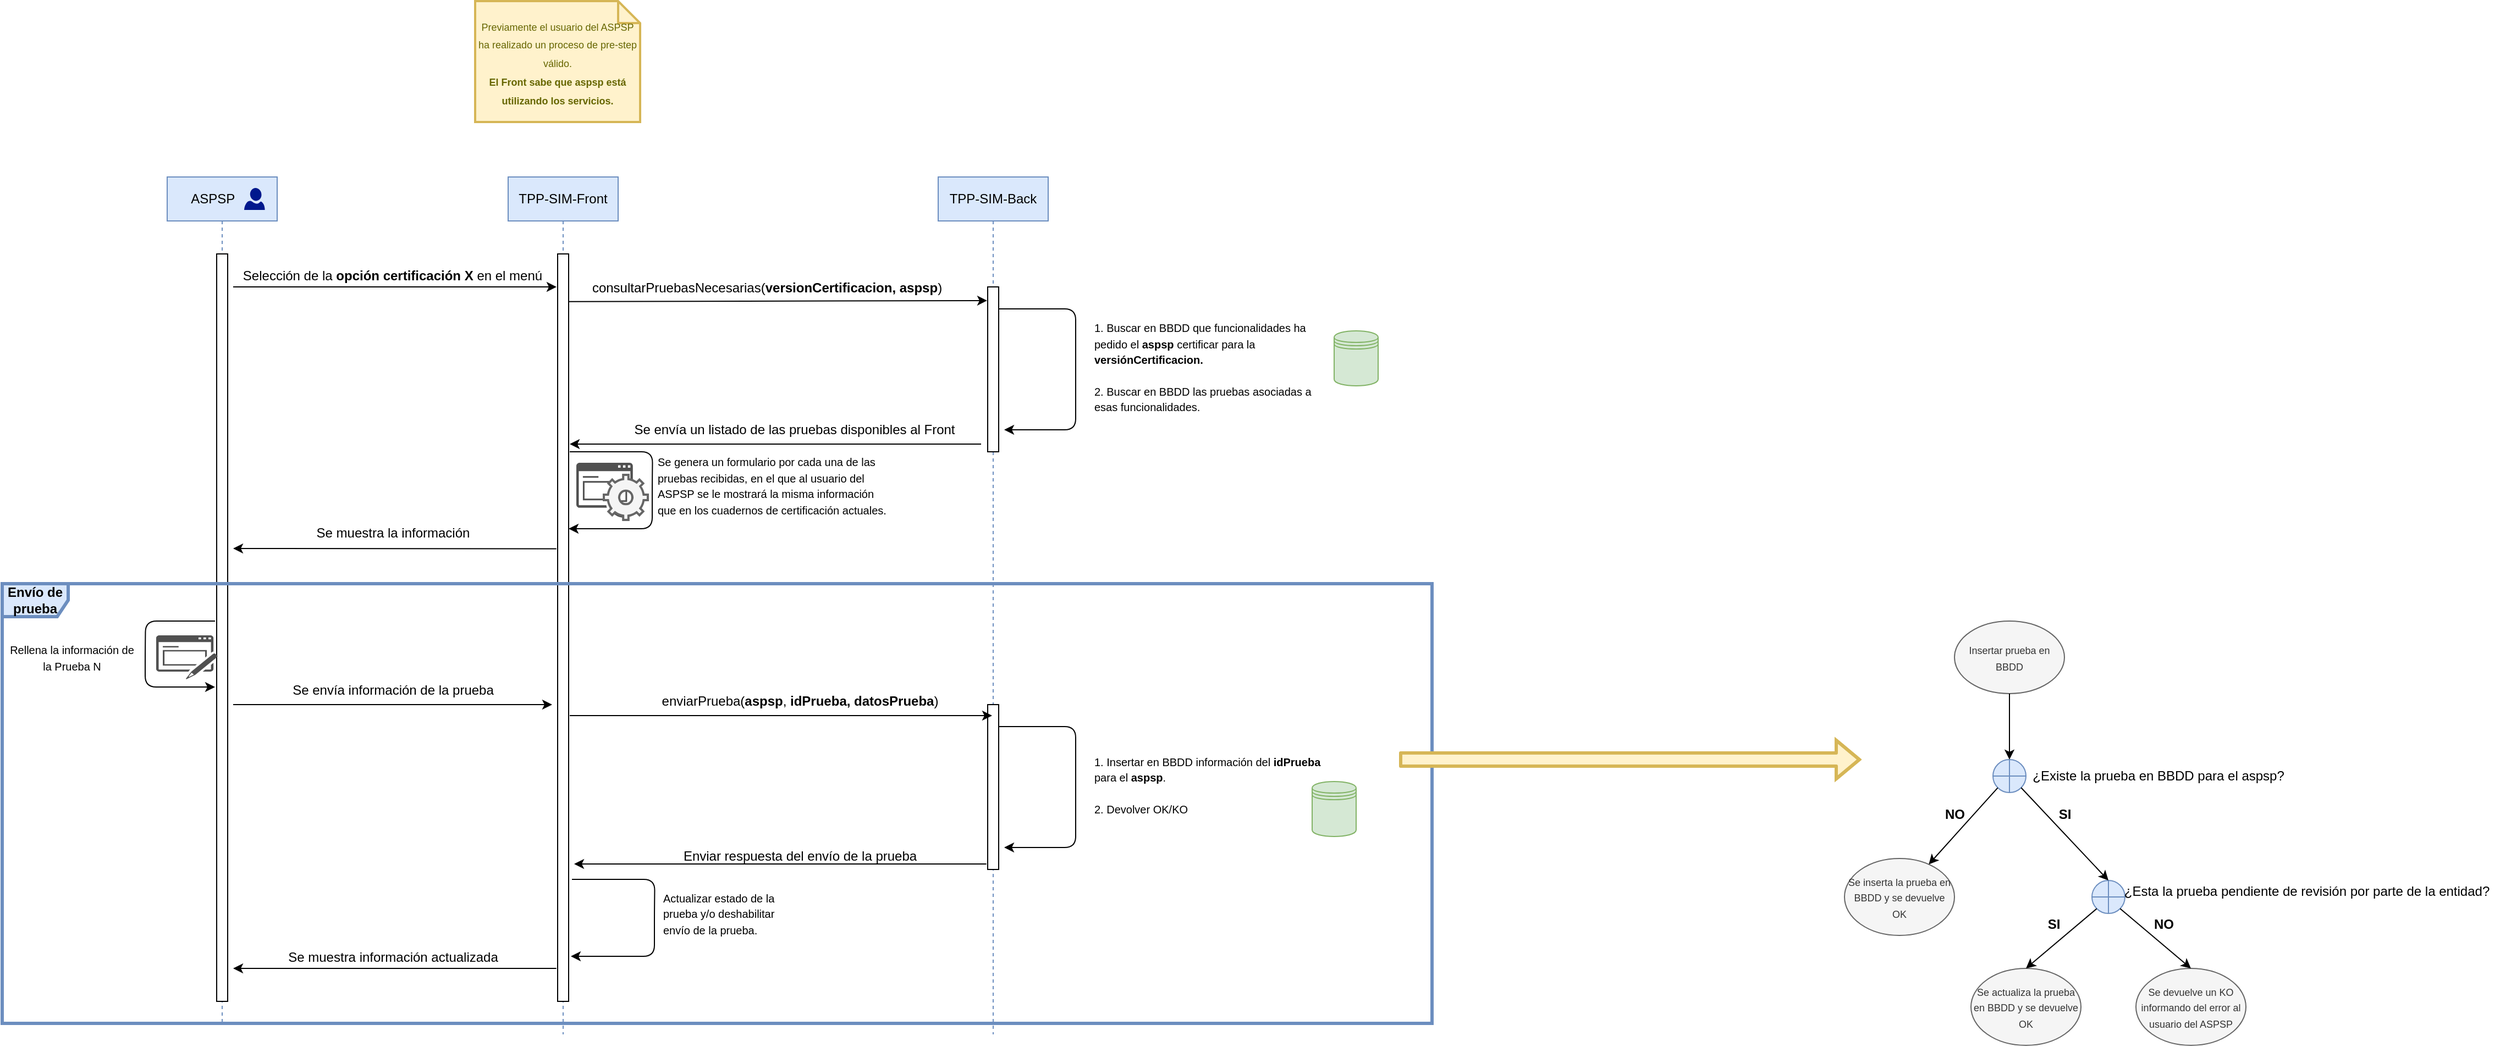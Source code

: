 <mxfile version="14.1.8" type="device"><diagram id="jp7xzjy2G0btKQu5mSXu" name="TPP-SIM"><mxGraphModel dx="2489" dy="822" grid="1" gridSize="10" guides="1" tooltips="1" connect="1" arrows="1" fold="1" page="1" pageScale="1" pageWidth="827" pageHeight="1169" math="0" shadow="0"><root><mxCell id="0"/><mxCell id="1" parent="0"/><mxCell id="aeERrOAVJ_vgDCSdA3Q0-3" value="TPP-SIM-Front" style="shape=umlLifeline;perimeter=lifelinePerimeter;whiteSpace=wrap;html=1;container=1;collapsible=0;recursiveResize=0;outlineConnect=0;fillColor=#dae8fc;strokeColor=#6c8ebf;" vertex="1" parent="1"><mxGeometry x="210" y="240" width="100" height="780" as="geometry"/></mxCell><mxCell id="aeERrOAVJ_vgDCSdA3Q0-1" value="" style="html=1;points=[];perimeter=orthogonalPerimeter;" vertex="1" parent="aeERrOAVJ_vgDCSdA3Q0-3"><mxGeometry x="45" y="70" width="10" height="680" as="geometry"/></mxCell><mxCell id="aeERrOAVJ_vgDCSdA3Q0-32" value="" style="endArrow=classic;html=1;" edge="1" parent="aeERrOAVJ_vgDCSdA3Q0-3" target="aeERrOAVJ_vgDCSdA3Q0-1"><mxGeometry width="50" height="50" relative="1" as="geometry"><mxPoint x="56" y="250" as="sourcePoint"/><mxPoint x="56" y="312" as="targetPoint"/><Array as="points"><mxPoint x="96.33" y="250"/><mxPoint x="131.33" y="250"/><mxPoint x="131" y="280"/><mxPoint x="131" y="320"/><mxPoint x="96" y="320"/></Array></mxGeometry></mxCell><mxCell id="aeERrOAVJ_vgDCSdA3Q0-4" value="TPP-SIM-Back" style="shape=umlLifeline;perimeter=lifelinePerimeter;whiteSpace=wrap;html=1;container=1;collapsible=0;recursiveResize=0;outlineConnect=0;fillColor=#dae8fc;strokeColor=#6c8ebf;" vertex="1" parent="1"><mxGeometry x="601" y="240" width="100" height="780" as="geometry"/></mxCell><mxCell id="aeERrOAVJ_vgDCSdA3Q0-5" value="" style="html=1;points=[];perimeter=orthogonalPerimeter;" vertex="1" parent="aeERrOAVJ_vgDCSdA3Q0-4"><mxGeometry x="45" y="100" width="10" height="150" as="geometry"/></mxCell><mxCell id="aeERrOAVJ_vgDCSdA3Q0-47" value="" style="html=1;points=[];perimeter=orthogonalPerimeter;" vertex="1" parent="aeERrOAVJ_vgDCSdA3Q0-4"><mxGeometry x="45" y="480" width="10" height="150" as="geometry"/></mxCell><mxCell id="aeERrOAVJ_vgDCSdA3Q0-16" value="ASPSP&amp;nbsp; &amp;nbsp; &amp;nbsp;" style="shape=umlLifeline;perimeter=lifelinePerimeter;whiteSpace=wrap;html=1;container=1;collapsible=0;recursiveResize=0;outlineConnect=0;fillColor=#dae8fc;strokeColor=#6c8ebf;" vertex="1" parent="1"><mxGeometry x="-100" y="240" width="100" height="770" as="geometry"/></mxCell><mxCell id="aeERrOAVJ_vgDCSdA3Q0-17" value="" style="html=1;points=[];perimeter=orthogonalPerimeter;" vertex="1" parent="aeERrOAVJ_vgDCSdA3Q0-16"><mxGeometry x="45" y="70" width="10" height="680" as="geometry"/></mxCell><mxCell id="aeERrOAVJ_vgDCSdA3Q0-18" value="" style="aspect=fixed;pointerEvents=1;shadow=0;dashed=0;html=1;strokeColor=none;labelPosition=center;verticalLabelPosition=bottom;verticalAlign=top;align=center;fillColor=#00188D;shape=mxgraph.azure.user" vertex="1" parent="aeERrOAVJ_vgDCSdA3Q0-16"><mxGeometry x="70" y="10" width="18.8" height="20" as="geometry"/></mxCell><mxCell id="aeERrOAVJ_vgDCSdA3Q0-19" value="" style="endArrow=classic;html=1;" edge="1" parent="1"><mxGeometry width="50" height="50" relative="1" as="geometry"><mxPoint x="-40" y="340" as="sourcePoint"/><mxPoint x="254" y="340" as="targetPoint"/></mxGeometry></mxCell><mxCell id="aeERrOAVJ_vgDCSdA3Q0-22" value="&lt;font style=&quot;font-size: 9px&quot;&gt;Previamente el usuario del ASPSP ha realizado un proceso de pre-step válido. &lt;br&gt;&lt;b&gt;El Front sabe que aspsp está utilizando los servicios.&lt;/b&gt;&lt;/font&gt;" style="shape=note;strokeWidth=2;fontSize=14;size=20;whiteSpace=wrap;html=1;fillColor=#fff2cc;strokeColor=#d6b656;fontColor=#666600;" vertex="1" parent="1"><mxGeometry x="180" y="80" width="150" height="110" as="geometry"/></mxCell><mxCell id="aeERrOAVJ_vgDCSdA3Q0-23" value="Selección de la &lt;b&gt;opción certificación X&lt;/b&gt; en el menú" style="text;html=1;strokeColor=none;fillColor=none;align=center;verticalAlign=middle;whiteSpace=wrap;rounded=0;" vertex="1" parent="1"><mxGeometry x="-35" y="320" width="280" height="20" as="geometry"/></mxCell><mxCell id="aeERrOAVJ_vgDCSdA3Q0-24" value="" style="endArrow=classic;html=1;exitX=1.05;exitY=0.096;exitDx=0;exitDy=0;exitPerimeter=0;entryX=-0.05;entryY=0.083;entryDx=0;entryDy=0;entryPerimeter=0;" edge="1" parent="1" target="aeERrOAVJ_vgDCSdA3Q0-5"><mxGeometry width="50" height="50" relative="1" as="geometry"><mxPoint x="265.5" y="353.4" as="sourcePoint"/><mxPoint x="699.5" y="353.4" as="targetPoint"/></mxGeometry></mxCell><mxCell id="aeERrOAVJ_vgDCSdA3Q0-25" value="consultarPruebasNecesarias(&lt;b&gt;versionCertificacion, aspsp&lt;/b&gt;)" style="text;html=1;align=center;verticalAlign=middle;resizable=0;points=[];autosize=1;" vertex="1" parent="1"><mxGeometry x="280" y="331" width="330" height="20" as="geometry"/></mxCell><mxCell id="aeERrOAVJ_vgDCSdA3Q0-27" value="" style="endArrow=classic;html=1;" edge="1" parent="1"><mxGeometry width="50" height="50" relative="1" as="geometry"><mxPoint x="655.667" y="360" as="sourcePoint"/><mxPoint x="661" y="470" as="targetPoint"/><Array as="points"><mxPoint x="726" y="360"/><mxPoint x="726" y="440"/><mxPoint x="726" y="470"/></Array></mxGeometry></mxCell><mxCell id="aeERrOAVJ_vgDCSdA3Q0-28" value="&lt;font style=&quot;font-size: 10px&quot;&gt;1. Buscar en BBDD que funcionalidades ha pedido el &lt;b&gt;aspsp &lt;/b&gt;certificar para la &lt;b&gt;versiónCertificacion.&lt;br&gt;&lt;/b&gt;&lt;br&gt;2. Buscar en BBDD las pruebas asociadas a esas funcionalidades.&lt;br&gt;&lt;br&gt;&lt;/font&gt;" style="text;html=1;strokeColor=none;fillColor=none;align=left;verticalAlign=middle;whiteSpace=wrap;rounded=0;" vertex="1" parent="1"><mxGeometry x="741" y="370" width="210" height="100" as="geometry"/></mxCell><mxCell id="aeERrOAVJ_vgDCSdA3Q0-29" value="" style="shape=datastore;whiteSpace=wrap;html=1;fillColor=#d5e8d4;strokeColor=#82b366;" vertex="1" parent="1"><mxGeometry x="961" y="380" width="40" height="50" as="geometry"/></mxCell><mxCell id="aeERrOAVJ_vgDCSdA3Q0-30" value="" style="endArrow=classic;html=1;" edge="1" parent="1"><mxGeometry width="50" height="50" relative="1" as="geometry"><mxPoint x="640" y="483" as="sourcePoint"/><mxPoint x="266" y="483" as="targetPoint"/></mxGeometry></mxCell><mxCell id="aeERrOAVJ_vgDCSdA3Q0-31" value="Se envía un listado de las pruebas disponibles al Front" style="text;html=1;align=center;verticalAlign=middle;resizable=0;points=[];autosize=1;" vertex="1" parent="1"><mxGeometry x="315" y="460" width="310" height="20" as="geometry"/></mxCell><mxCell id="aeERrOAVJ_vgDCSdA3Q0-33" value="&lt;font style=&quot;font-size: 10px&quot;&gt;Se genera un formulario por cada una de las pruebas recibidas, en el que al usuario del ASPSP se le mostrará la misma información que en los cuadernos de certificación actuales.&lt;br&gt;&lt;br&gt;&lt;br&gt;&lt;/font&gt;" style="text;html=1;strokeColor=none;fillColor=none;align=left;verticalAlign=middle;whiteSpace=wrap;rounded=0;" vertex="1" parent="1"><mxGeometry x="344" y="485" width="210" height="100" as="geometry"/></mxCell><mxCell id="aeERrOAVJ_vgDCSdA3Q0-35" value="" style="endArrow=classic;html=1;exitX=-0.117;exitY=0.433;exitDx=0;exitDy=0;exitPerimeter=0;" edge="1" parent="1"><mxGeometry width="50" height="50" relative="1" as="geometry"><mxPoint x="253.83" y="578.2" as="sourcePoint"/><mxPoint x="-40" y="578" as="targetPoint"/></mxGeometry></mxCell><mxCell id="aeERrOAVJ_vgDCSdA3Q0-36" value="Se muestra la información" style="text;html=1;align=center;verticalAlign=middle;resizable=0;points=[];autosize=1;" vertex="1" parent="1"><mxGeometry x="30" y="554" width="150" height="20" as="geometry"/></mxCell><mxCell id="aeERrOAVJ_vgDCSdA3Q0-37" value="&lt;b&gt;Envío de prueba&lt;/b&gt;" style="shape=umlFrame;whiteSpace=wrap;html=1;strokeWidth=3;fillColor=#dae8fc;strokeColor=#6c8ebf;" vertex="1" parent="1"><mxGeometry x="-250" y="610" width="1300" height="400" as="geometry"/></mxCell><mxCell id="aeERrOAVJ_vgDCSdA3Q0-38" value="" style="endArrow=classic;html=1;" edge="1" parent="1"><mxGeometry width="50" height="50" relative="1" as="geometry"><mxPoint x="-56.5" y="644" as="sourcePoint"/><mxPoint x="-56.5" y="704" as="targetPoint"/><Array as="points"><mxPoint x="-86" y="644"/><mxPoint x="-119.67" y="644"/><mxPoint x="-120" y="674"/><mxPoint x="-120" y="704"/><mxPoint x="-96" y="704"/></Array></mxGeometry></mxCell><mxCell id="aeERrOAVJ_vgDCSdA3Q0-39" value="&lt;div style=&quot;text-align: center&quot;&gt;&lt;span style=&quot;font-size: 10px&quot;&gt;Rellena la información de la Prueba N&lt;/span&gt;&lt;/div&gt;" style="text;html=1;strokeColor=none;fillColor=none;align=left;verticalAlign=middle;whiteSpace=wrap;rounded=0;" vertex="1" parent="1"><mxGeometry x="-250" y="627" width="125" height="100" as="geometry"/></mxCell><mxCell id="aeERrOAVJ_vgDCSdA3Q0-41" value="" style="endArrow=classic;html=1;" edge="1" parent="1"><mxGeometry width="50" height="50" relative="1" as="geometry"><mxPoint x="-40" y="720" as="sourcePoint"/><mxPoint x="250" y="720" as="targetPoint"/></mxGeometry></mxCell><mxCell id="aeERrOAVJ_vgDCSdA3Q0-42" value="" style="pointerEvents=1;shadow=0;dashed=0;html=1;strokeColor=none;fillColor=#505050;labelPosition=center;verticalLabelPosition=bottom;verticalAlign=top;outlineConnect=0;align=center;shape=mxgraph.office.concepts.form;" vertex="1" parent="1"><mxGeometry x="-110" y="657" width="56" height="40" as="geometry"/></mxCell><mxCell id="aeERrOAVJ_vgDCSdA3Q0-43" value="" style="pointerEvents=1;shadow=0;dashed=0;html=1;strokeColor=none;fillColor=#505050;labelPosition=center;verticalLabelPosition=bottom;verticalAlign=top;outlineConnect=0;align=center;shape=mxgraph.office.concepts.video_form;" vertex="1" parent="1"><mxGeometry x="272" y="500" width="58" height="50" as="geometry"/></mxCell><mxCell id="aeERrOAVJ_vgDCSdA3Q0-45" value="" style="html=1;verticalLabelPosition=bottom;align=center;labelBackgroundColor=#ffffff;verticalAlign=top;strokeWidth=2;strokeColor=#666666;shadow=0;dashed=0;shape=mxgraph.ios7.icons.settings;fillColor=#f5f5f5;fontColor=#333333;" vertex="1" parent="1"><mxGeometry x="297" y="511" width="40" height="41" as="geometry"/></mxCell><mxCell id="aeERrOAVJ_vgDCSdA3Q0-46" value="Se envía información de la prueba" style="text;html=1;align=center;verticalAlign=middle;resizable=0;points=[];autosize=1;" vertex="1" parent="1"><mxGeometry x="5" y="697" width="200" height="20" as="geometry"/></mxCell><mxCell id="aeERrOAVJ_vgDCSdA3Q0-48" value="" style="endArrow=classic;html=1;exitX=1.05;exitY=0.096;exitDx=0;exitDy=0;exitPerimeter=0;" edge="1" parent="1"><mxGeometry width="50" height="50" relative="1" as="geometry"><mxPoint x="266" y="730" as="sourcePoint"/><mxPoint x="650" y="730" as="targetPoint"/></mxGeometry></mxCell><mxCell id="aeERrOAVJ_vgDCSdA3Q0-49" value="enviarPrueba(&lt;b&gt;aspsp&lt;/b&gt;, &lt;b&gt;idPrueba, datosPrueba&lt;/b&gt;)" style="text;html=1;align=center;verticalAlign=middle;resizable=0;points=[];autosize=1;" vertex="1" parent="1"><mxGeometry x="340" y="707" width="270" height="20" as="geometry"/></mxCell><mxCell id="aeERrOAVJ_vgDCSdA3Q0-50" value="" style="endArrow=classic;html=1;" edge="1" parent="1"><mxGeometry width="50" height="50" relative="1" as="geometry"><mxPoint x="655.667" y="740" as="sourcePoint"/><mxPoint x="661" y="850" as="targetPoint"/><Array as="points"><mxPoint x="726" y="740"/><mxPoint x="726" y="820"/><mxPoint x="726" y="850"/></Array></mxGeometry></mxCell><mxCell id="aeERrOAVJ_vgDCSdA3Q0-51" value="&lt;font style=&quot;font-size: 10px&quot;&gt;1. Insertar en BBDD información del &lt;b&gt;idPrueba &lt;/b&gt;para el &lt;b&gt;aspsp&lt;/b&gt;.&lt;b&gt;&lt;br&gt;&lt;/b&gt;&lt;br&gt;2. Devolver OK/KO&lt;br&gt;&lt;br&gt;&lt;/font&gt;" style="text;html=1;strokeColor=none;fillColor=none;align=left;verticalAlign=middle;whiteSpace=wrap;rounded=0;" vertex="1" parent="1"><mxGeometry x="741" y="750" width="210" height="100" as="geometry"/></mxCell><mxCell id="aeERrOAVJ_vgDCSdA3Q0-52" value="" style="shape=datastore;whiteSpace=wrap;html=1;fillColor=#d5e8d4;strokeColor=#82b366;" vertex="1" parent="1"><mxGeometry x="941" y="790" width="40" height="50" as="geometry"/></mxCell><mxCell id="aeERrOAVJ_vgDCSdA3Q0-53" value="" style="shape=flexArrow;endArrow=classic;html=1;fillColor=#fff2cc;strokeColor=#d6b656;strokeWidth=3;" edge="1" parent="1"><mxGeometry width="50" height="50" relative="1" as="geometry"><mxPoint x="1020" y="770" as="sourcePoint"/><mxPoint x="1440" y="770" as="targetPoint"/><Array as="points"><mxPoint x="1150" y="770"/></Array></mxGeometry></mxCell><mxCell id="aeERrOAVJ_vgDCSdA3Q0-55" value="&lt;font style=&quot;font-size: 9px&quot;&gt;Insertar prueba en BBDD&lt;/font&gt;" style="ellipse;whiteSpace=wrap;html=1;fillColor=#f5f5f5;strokeColor=#666666;fontColor=#333333;" vertex="1" parent="1"><mxGeometry x="1525" y="644" width="100" height="66" as="geometry"/></mxCell><mxCell id="aeERrOAVJ_vgDCSdA3Q0-56" value="" style="verticalLabelPosition=bottom;verticalAlign=top;html=1;shape=mxgraph.flowchart.summing_function;fillColor=#dae8fc;strokeColor=#6c8ebf;" vertex="1" parent="1"><mxGeometry x="1560" y="770" width="30" height="30" as="geometry"/></mxCell><mxCell id="aeERrOAVJ_vgDCSdA3Q0-57" value="¿Existe la prueba en BBDD para el aspsp?" style="text;html=1;align=center;verticalAlign=middle;resizable=0;points=[];autosize=1;" vertex="1" parent="1"><mxGeometry x="1590" y="775" width="240" height="20" as="geometry"/></mxCell><mxCell id="aeERrOAVJ_vgDCSdA3Q0-58" value="&lt;font style=&quot;font-size: 9px&quot;&gt;Se inserta la prueba en BBDD y se devuelve OK&lt;/font&gt;" style="ellipse;whiteSpace=wrap;html=1;fillColor=#f5f5f5;strokeColor=#666666;fontColor=#333333;" vertex="1" parent="1"><mxGeometry x="1425" y="860" width="100" height="70" as="geometry"/></mxCell><mxCell id="aeERrOAVJ_vgDCSdA3Q0-60" value="" style="verticalLabelPosition=bottom;verticalAlign=top;html=1;shape=mxgraph.flowchart.summing_function;fillColor=#dae8fc;strokeColor=#6c8ebf;" vertex="1" parent="1"><mxGeometry x="1650" y="880" width="30" height="30" as="geometry"/></mxCell><mxCell id="aeERrOAVJ_vgDCSdA3Q0-61" value="¿Esta la prueba pendiente de revisión por parte de la entidad?" style="text;html=1;align=center;verticalAlign=middle;resizable=0;points=[];autosize=1;" vertex="1" parent="1"><mxGeometry x="1670" y="880" width="350" height="20" as="geometry"/></mxCell><mxCell id="aeERrOAVJ_vgDCSdA3Q0-62" value="&lt;font style=&quot;font-size: 9px&quot;&gt;Se actualiza la prueba en BBDD y se devuelve OK&lt;/font&gt;" style="ellipse;whiteSpace=wrap;html=1;fillColor=#f5f5f5;strokeColor=#666666;fontColor=#333333;" vertex="1" parent="1"><mxGeometry x="1540" y="960" width="100" height="70" as="geometry"/></mxCell><mxCell id="aeERrOAVJ_vgDCSdA3Q0-63" value="&lt;font style=&quot;font-size: 9px&quot;&gt;Se devuelve un KO informando del error al usuario del ASPSP&lt;/font&gt;" style="ellipse;whiteSpace=wrap;html=1;fillColor=#f5f5f5;strokeColor=#666666;fontColor=#333333;" vertex="1" parent="1"><mxGeometry x="1690" y="960" width="100" height="70" as="geometry"/></mxCell><mxCell id="aeERrOAVJ_vgDCSdA3Q0-64" value="" style="endArrow=classic;html=1;strokeWidth=1;exitX=0.5;exitY=1;exitDx=0;exitDy=0;entryX=0.5;entryY=0;entryDx=0;entryDy=0;entryPerimeter=0;" edge="1" parent="1" source="aeERrOAVJ_vgDCSdA3Q0-55" target="aeERrOAVJ_vgDCSdA3Q0-56"><mxGeometry width="50" height="50" relative="1" as="geometry"><mxPoint x="1400" y="950" as="sourcePoint"/><mxPoint x="1450" y="900" as="targetPoint"/></mxGeometry></mxCell><mxCell id="aeERrOAVJ_vgDCSdA3Q0-65" value="" style="endArrow=classic;html=1;strokeWidth=1;exitX=0.145;exitY=0.855;exitDx=0;exitDy=0;exitPerimeter=0;" edge="1" parent="1" source="aeERrOAVJ_vgDCSdA3Q0-56" target="aeERrOAVJ_vgDCSdA3Q0-58"><mxGeometry width="50" height="50" relative="1" as="geometry"><mxPoint x="1585" y="720.0" as="sourcePoint"/><mxPoint x="1585" y="780" as="targetPoint"/></mxGeometry></mxCell><mxCell id="aeERrOAVJ_vgDCSdA3Q0-66" value="" style="endArrow=classic;html=1;strokeWidth=1;exitX=0.855;exitY=0.855;exitDx=0;exitDy=0;exitPerimeter=0;entryX=0.5;entryY=0;entryDx=0;entryDy=0;entryPerimeter=0;" edge="1" parent="1" source="aeERrOAVJ_vgDCSdA3Q0-56" target="aeERrOAVJ_vgDCSdA3Q0-60"><mxGeometry width="50" height="50" relative="1" as="geometry"><mxPoint x="1574.35" y="805.65" as="sourcePoint"/><mxPoint x="1511.634" y="875.379" as="targetPoint"/></mxGeometry></mxCell><mxCell id="aeERrOAVJ_vgDCSdA3Q0-68" value="NO" style="text;html=1;align=center;verticalAlign=middle;resizable=0;points=[];autosize=1;fontStyle=1" vertex="1" parent="1"><mxGeometry x="1510" y="810" width="30" height="20" as="geometry"/></mxCell><mxCell id="aeERrOAVJ_vgDCSdA3Q0-69" value="SI" style="text;html=1;align=center;verticalAlign=middle;resizable=0;points=[];autosize=1;fontStyle=1" vertex="1" parent="1"><mxGeometry x="1610" y="810" width="30" height="20" as="geometry"/></mxCell><mxCell id="aeERrOAVJ_vgDCSdA3Q0-70" value="" style="endArrow=classic;html=1;strokeWidth=1;exitX=0.145;exitY=0.855;exitDx=0;exitDy=0;exitPerimeter=0;entryX=0.5;entryY=0;entryDx=0;entryDy=0;" edge="1" parent="1" source="aeERrOAVJ_vgDCSdA3Q0-60" target="aeERrOAVJ_vgDCSdA3Q0-62"><mxGeometry width="50" height="50" relative="1" as="geometry"><mxPoint x="1574.35" y="805.65" as="sourcePoint"/><mxPoint x="1511.689" y="875.403" as="targetPoint"/></mxGeometry></mxCell><mxCell id="aeERrOAVJ_vgDCSdA3Q0-71" value="" style="endArrow=classic;html=1;strokeWidth=1;exitX=0.855;exitY=0.855;exitDx=0;exitDy=0;exitPerimeter=0;entryX=0.5;entryY=0;entryDx=0;entryDy=0;" edge="1" parent="1" source="aeERrOAVJ_vgDCSdA3Q0-60" target="aeERrOAVJ_vgDCSdA3Q0-63"><mxGeometry width="50" height="50" relative="1" as="geometry"><mxPoint x="1664.35" y="915.65" as="sourcePoint"/><mxPoint x="1635.326" y="980.231" as="targetPoint"/></mxGeometry></mxCell><mxCell id="aeERrOAVJ_vgDCSdA3Q0-72" value="SI" style="text;html=1;align=center;verticalAlign=middle;resizable=0;points=[];autosize=1;fontStyle=1" vertex="1" parent="1"><mxGeometry x="1600" y="910" width="30" height="20" as="geometry"/></mxCell><mxCell id="aeERrOAVJ_vgDCSdA3Q0-73" value="NO" style="text;html=1;align=center;verticalAlign=middle;resizable=0;points=[];autosize=1;fontStyle=1" vertex="1" parent="1"><mxGeometry x="1700" y="910" width="30" height="20" as="geometry"/></mxCell><mxCell id="aeERrOAVJ_vgDCSdA3Q0-74" value="" style="endArrow=classic;html=1;strokeWidth=1;exitX=-0.117;exitY=0.967;exitDx=0;exitDy=0;exitPerimeter=0;" edge="1" parent="1" source="aeERrOAVJ_vgDCSdA3Q0-47"><mxGeometry width="50" height="50" relative="1" as="geometry"><mxPoint x="280" y="820" as="sourcePoint"/><mxPoint x="270" y="865" as="targetPoint"/></mxGeometry></mxCell><mxCell id="aeERrOAVJ_vgDCSdA3Q0-75" value="Enviar respuesta del envío de la prueba" style="text;html=1;align=center;verticalAlign=middle;resizable=0;points=[];autosize=1;" vertex="1" parent="1"><mxGeometry x="360" y="848" width="230" height="20" as="geometry"/></mxCell><mxCell id="aeERrOAVJ_vgDCSdA3Q0-76" value="" style="endArrow=classic;html=1;" edge="1" parent="1"><mxGeometry width="50" height="50" relative="1" as="geometry"><mxPoint x="268" y="879" as="sourcePoint"/><mxPoint x="267" y="949" as="targetPoint"/><Array as="points"><mxPoint x="308.33" y="879"/><mxPoint x="343.33" y="879"/><mxPoint x="343" y="909"/><mxPoint x="343" y="949"/><mxPoint x="308" y="949"/></Array></mxGeometry></mxCell><mxCell id="aeERrOAVJ_vgDCSdA3Q0-77" value="&lt;font style=&quot;font-size: 10px&quot;&gt;Actualizar estado de la prueba y/o deshabilitar envío de la prueba.&lt;br&gt;&lt;/font&gt;" style="text;html=1;strokeColor=none;fillColor=none;align=left;verticalAlign=middle;whiteSpace=wrap;rounded=0;" vertex="1" parent="1"><mxGeometry x="349" y="860" width="130" height="100" as="geometry"/></mxCell><mxCell id="aeERrOAVJ_vgDCSdA3Q0-78" value="" style="endArrow=classic;html=1;strokeWidth=1;exitX=-0.117;exitY=0.967;exitDx=0;exitDy=0;exitPerimeter=0;" edge="1" parent="1"><mxGeometry width="50" height="50" relative="1" as="geometry"><mxPoint x="253.83" y="960.05" as="sourcePoint"/><mxPoint x="-40" y="960" as="targetPoint"/></mxGeometry></mxCell><mxCell id="aeERrOAVJ_vgDCSdA3Q0-79" value="Se muestra información actualizada" style="text;html=1;align=center;verticalAlign=middle;resizable=0;points=[];autosize=1;" vertex="1" parent="1"><mxGeometry y="940" width="210" height="20" as="geometry"/></mxCell></root></mxGraphModel></diagram></mxfile>